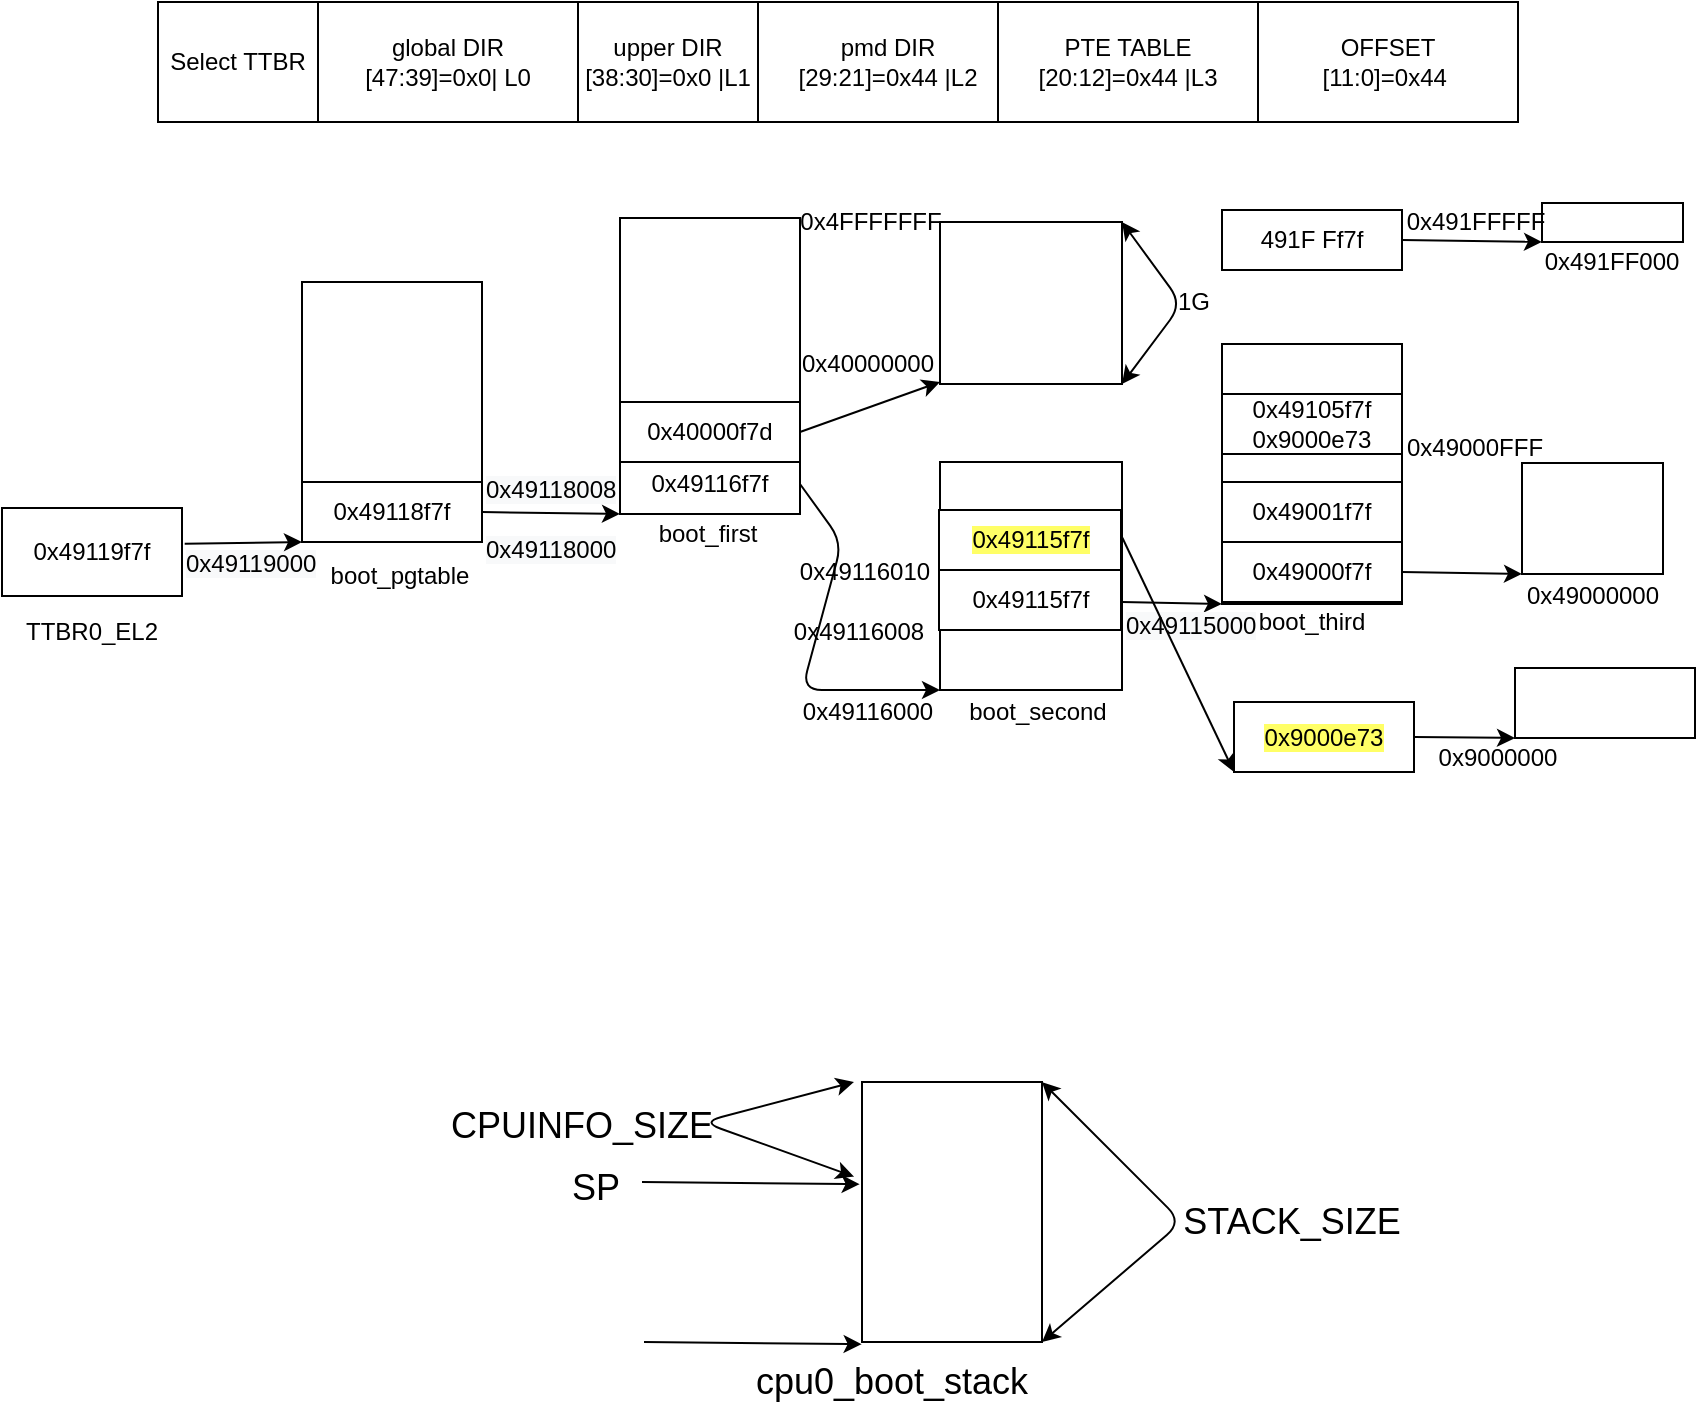 <mxfile version="13.6.2" type="device"><diagram id="jogjM0BblvqriFZ8YtVY" name="Page-1"><mxGraphModel dx="2310" dy="867" grid="1" gridSize="10" guides="1" tooltips="1" connect="1" arrows="1" fold="1" page="1" pageScale="1" pageWidth="827" pageHeight="1169" math="0" shadow="0"><root><mxCell id="0"/><mxCell id="1" parent="0"/><mxCell id="8LdxlUi28L0D28EUbNrq-1" value="" style="rounded=0;whiteSpace=wrap;html=1;" parent="1" vertex="1"><mxGeometry x="-272" y="250" width="540" height="60" as="geometry"/></mxCell><mxCell id="8LdxlUi28L0D28EUbNrq-3" value="" style="rounded=0;whiteSpace=wrap;html=1;" parent="1" vertex="1"><mxGeometry x="-51" y="358" width="90" height="130" as="geometry"/></mxCell><mxCell id="8LdxlUi28L0D28EUbNrq-10" value="global DIR&lt;br&gt;[47:39]=0x0| L0" style="rounded=0;whiteSpace=wrap;html=1;" parent="1" vertex="1"><mxGeometry x="-202" y="250" width="130" height="60" as="geometry"/></mxCell><mxCell id="8LdxlUi28L0D28EUbNrq-15" value="upper DIR&lt;br&gt;[38:30]=0x0 |L1" style="rounded=0;whiteSpace=wrap;html=1;" parent="1" vertex="1"><mxGeometry x="-72" y="250" width="90" height="60" as="geometry"/></mxCell><mxCell id="8LdxlUi28L0D28EUbNrq-17" value="Select TTBR" style="rounded=0;whiteSpace=wrap;html=1;" parent="1" vertex="1"><mxGeometry x="-282" y="250" width="80" height="60" as="geometry"/></mxCell><mxCell id="8LdxlUi28L0D28EUbNrq-31" value="pmd DIR&lt;br&gt;[29:21]=0x44 |L2" style="rounded=0;whiteSpace=wrap;html=1;" parent="1" vertex="1"><mxGeometry x="18" y="250" width="130" height="60" as="geometry"/></mxCell><mxCell id="8LdxlUi28L0D28EUbNrq-41" value="" style="rounded=0;whiteSpace=wrap;html=1;" parent="1" vertex="1"><mxGeometry x="109" y="360" width="91" height="81" as="geometry"/></mxCell><mxCell id="NkKJX1Fluzjaa6-fKmBA-1" value="PTE TABLE&lt;br&gt;[20:12]=0x44 |L3" style="rounded=0;whiteSpace=wrap;html=1;" parent="1" vertex="1"><mxGeometry x="138" y="250" width="130" height="60" as="geometry"/></mxCell><mxCell id="NkKJX1Fluzjaa6-fKmBA-2" value="OFFSET&lt;br&gt;[11:0]=0x44&amp;nbsp;" style="rounded=0;whiteSpace=wrap;html=1;" parent="1" vertex="1"><mxGeometry x="268" y="250" width="130" height="60" as="geometry"/></mxCell><mxCell id="NkKJX1Fluzjaa6-fKmBA-4" value="boot_first" style="text;html=1;strokeColor=none;fillColor=none;align=center;verticalAlign=middle;whiteSpace=wrap;rounded=0;" parent="1" vertex="1"><mxGeometry x="-42" y="496" width="70" height="40" as="geometry"/></mxCell><mxCell id="NkKJX1Fluzjaa6-fKmBA-5" value="0x49116f7f" style="rounded=0;whiteSpace=wrap;html=1;" parent="1" vertex="1"><mxGeometry x="-51" y="476" width="90" height="30" as="geometry"/></mxCell><mxCell id="NkKJX1Fluzjaa6-fKmBA-6" value="0x40000f7d" style="rounded=0;whiteSpace=wrap;html=1;" parent="1" vertex="1"><mxGeometry x="-51" y="450" width="90" height="30" as="geometry"/></mxCell><mxCell id="NkKJX1Fluzjaa6-fKmBA-7" value="" style="rounded=0;whiteSpace=wrap;html=1;" parent="1" vertex="1"><mxGeometry x="109" y="480" width="91" height="114" as="geometry"/></mxCell><mxCell id="NkKJX1Fluzjaa6-fKmBA-8" value="" style="endArrow=classic;html=1;exitX=1;exitY=0.5;exitDx=0;exitDy=0;" parent="1" source="NkKJX1Fluzjaa6-fKmBA-6" edge="1"><mxGeometry width="50" height="50" relative="1" as="geometry"><mxPoint x="59" y="490" as="sourcePoint"/><mxPoint x="109" y="440" as="targetPoint"/></mxGeometry></mxCell><mxCell id="NkKJX1Fluzjaa6-fKmBA-10" value="0x40000000" style="text;html=1;strokeColor=none;fillColor=none;align=center;verticalAlign=middle;whiteSpace=wrap;rounded=0;" parent="1" vertex="1"><mxGeometry x="53" y="421" width="40" height="20" as="geometry"/></mxCell><mxCell id="83GD4WhYyTiF6CR7tgWF-1" value="" style="rounded=0;whiteSpace=wrap;html=1;" parent="1" vertex="1"><mxGeometry x="-210" y="390" width="90" height="130" as="geometry"/></mxCell><mxCell id="83GD4WhYyTiF6CR7tgWF-4" style="edgeStyle=none;rounded=0;orthogonalLoop=1;jettySize=auto;html=1;exitX=1;exitY=0.5;exitDx=0;exitDy=0;entryX=0;entryY=1;entryDx=0;entryDy=0;" parent="1" source="83GD4WhYyTiF6CR7tgWF-2" target="NkKJX1Fluzjaa6-fKmBA-5" edge="1"><mxGeometry relative="1" as="geometry"/></mxCell><mxCell id="83GD4WhYyTiF6CR7tgWF-2" value="0x49118f7f" style="rounded=0;whiteSpace=wrap;html=1;" parent="1" vertex="1"><mxGeometry x="-210" y="490" width="90" height="30" as="geometry"/></mxCell><mxCell id="83GD4WhYyTiF6CR7tgWF-3" value="boot_pgtable" style="text;html=1;strokeColor=none;fillColor=none;align=center;verticalAlign=middle;whiteSpace=wrap;rounded=0;" parent="1" vertex="1"><mxGeometry x="-196" y="517" width="70" height="40" as="geometry"/></mxCell><mxCell id="83GD4WhYyTiF6CR7tgWF-5" value="&lt;span style=&quot;font-family: &amp;#34;helvetica&amp;#34;&quot;&gt;0x49119f7f&lt;/span&gt;" style="rounded=0;whiteSpace=wrap;html=1;" parent="1" vertex="1"><mxGeometry x="-360" y="503" width="90" height="44" as="geometry"/></mxCell><mxCell id="83GD4WhYyTiF6CR7tgWF-7" value="TTBR0_EL2" style="text;html=1;strokeColor=none;fillColor=none;align=center;verticalAlign=middle;whiteSpace=wrap;rounded=0;" parent="1" vertex="1"><mxGeometry x="-350" y="545" width="70" height="40" as="geometry"/></mxCell><mxCell id="83GD4WhYyTiF6CR7tgWF-8" value="&lt;span style=&quot;color: rgb(0 , 0 , 0) ; font-family: &amp;#34;helvetica&amp;#34; ; font-size: 12px ; font-style: normal ; font-weight: 400 ; letter-spacing: normal ; text-align: center ; text-indent: 0px ; text-transform: none ; word-spacing: 0px ; background-color: rgb(248 , 249 , 250) ; display: inline ; float: none&quot;&gt;0x49119000&lt;/span&gt;" style="text;whiteSpace=wrap;html=1;" parent="1" vertex="1"><mxGeometry x="-270" y="517" width="90" height="30" as="geometry"/></mxCell><mxCell id="83GD4WhYyTiF6CR7tgWF-9" value="" style="endArrow=classic;html=1;exitX=1.015;exitY=0.405;exitDx=0;exitDy=0;exitPerimeter=0;entryX=0;entryY=1;entryDx=0;entryDy=0;" parent="1" source="83GD4WhYyTiF6CR7tgWF-5" target="83GD4WhYyTiF6CR7tgWF-2" edge="1"><mxGeometry width="50" height="50" relative="1" as="geometry"><mxPoint x="-270" y="490" as="sourcePoint"/><mxPoint x="-220" y="440" as="targetPoint"/></mxGeometry></mxCell><mxCell id="83GD4WhYyTiF6CR7tgWF-11" value="&lt;span style=&quot;color: rgb(0 , 0 , 0) ; font-family: &amp;#34;helvetica&amp;#34; ; font-size: 12px ; font-style: normal ; font-weight: 400 ; letter-spacing: normal ; text-align: center ; text-indent: 0px ; text-transform: none ; word-spacing: 0px ; background-color: rgb(248 , 249 , 250) ; display: inline ; float: none&quot;&gt;0x49118000&lt;/span&gt;" style="text;whiteSpace=wrap;html=1;" parent="1" vertex="1"><mxGeometry x="-120" y="510" width="90" height="30" as="geometry"/></mxCell><mxCell id="83GD4WhYyTiF6CR7tgWF-12" value="boot_second" style="text;html=1;strokeColor=none;fillColor=none;align=center;verticalAlign=middle;whiteSpace=wrap;rounded=0;" parent="1" vertex="1"><mxGeometry x="120" y="585" width="76" height="40" as="geometry"/></mxCell><mxCell id="83GD4WhYyTiF6CR7tgWF-13" value="&lt;span style=&quot;color: rgb(0 , 0 , 0) ; font-family: &amp;#34;helvetica&amp;#34; ; font-size: 12px ; font-style: normal ; font-weight: 400 ; letter-spacing: normal ; text-align: center ; text-indent: 0px ; text-transform: none ; word-spacing: 0px ; background-color: rgb(248 , 249 , 250) ; display: inline ; float: none&quot;&gt;0x49118008&lt;/span&gt;" style="text;whiteSpace=wrap;html=1;" parent="1" vertex="1"><mxGeometry x="-120" y="480" width="90" height="30" as="geometry"/></mxCell><mxCell id="83GD4WhYyTiF6CR7tgWF-19" value="" style="rounded=0;whiteSpace=wrap;html=1;" parent="1" vertex="1"><mxGeometry x="250" y="421" width="90" height="130" as="geometry"/></mxCell><mxCell id="83GD4WhYyTiF6CR7tgWF-22" value="" style="rounded=0;whiteSpace=wrap;html=1;" parent="1" vertex="1"><mxGeometry x="109" y="564" width="91" height="30" as="geometry"/></mxCell><mxCell id="83GD4WhYyTiF6CR7tgWF-23" value="0x49115f7f" style="rounded=0;whiteSpace=wrap;html=1;" parent="1" vertex="1"><mxGeometry x="108.5" y="534" width="91" height="30" as="geometry"/></mxCell><mxCell id="83GD4WhYyTiF6CR7tgWF-24" value="0x49116008" style="text;html=1;strokeColor=none;fillColor=none;align=center;verticalAlign=middle;whiteSpace=wrap;rounded=0;" parent="1" vertex="1"><mxGeometry x="50" y="555" width="37" height="20" as="geometry"/></mxCell><mxCell id="83GD4WhYyTiF6CR7tgWF-6" value="0x49116000" style="text;html=1;strokeColor=none;fillColor=none;align=center;verticalAlign=middle;whiteSpace=wrap;rounded=0;" parent="1" vertex="1"><mxGeometry x="53" y="595" width="40" height="20" as="geometry"/></mxCell><mxCell id="83GD4WhYyTiF6CR7tgWF-25" value="" style="endArrow=classic;html=1;exitX=1;exitY=0.5;exitDx=0;exitDy=0;entryX=0;entryY=1;entryDx=0;entryDy=0;" parent="1" source="NkKJX1Fluzjaa6-fKmBA-5" target="83GD4WhYyTiF6CR7tgWF-22" edge="1"><mxGeometry width="50" height="50" relative="1" as="geometry"><mxPoint x="39" y="506" as="sourcePoint"/><mxPoint x="109" y="594.0" as="targetPoint"/><Array as="points"><mxPoint x="60" y="520"/><mxPoint x="40" y="594"/></Array></mxGeometry></mxCell><mxCell id="83GD4WhYyTiF6CR7tgWF-26" value="" style="endArrow=classic;html=1;entryX=0;entryY=1;entryDx=0;entryDy=0;" parent="1" target="83GD4WhYyTiF6CR7tgWF-19" edge="1"><mxGeometry width="50" height="50" relative="1" as="geometry"><mxPoint x="200" y="550" as="sourcePoint"/><mxPoint x="260" y="530" as="targetPoint"/></mxGeometry></mxCell><mxCell id="83GD4WhYyTiF6CR7tgWF-27" value="boot_third" style="text;html=1;strokeColor=none;fillColor=none;align=center;verticalAlign=middle;whiteSpace=wrap;rounded=0;" parent="1" vertex="1"><mxGeometry x="257" y="540" width="76" height="40" as="geometry"/></mxCell><mxCell id="83GD4WhYyTiF6CR7tgWF-28" value="&lt;span style=&quot;color: rgb(0 , 0 , 0) ; font-family: &amp;#34;helvetica&amp;#34; ; font-size: 12px ; font-style: normal ; font-weight: 400 ; letter-spacing: normal ; text-align: center ; text-indent: 0px ; text-transform: none ; word-spacing: 0px ; background-color: rgb(248 , 249 , 250) ; display: inline ; float: none&quot;&gt;0x49115000&lt;/span&gt;" style="text;whiteSpace=wrap;html=1;" parent="1" vertex="1"><mxGeometry x="200" y="548" width="80" height="30" as="geometry"/></mxCell><mxCell id="83GD4WhYyTiF6CR7tgWF-29" value="0x49000f7f" style="rounded=0;whiteSpace=wrap;html=1;" parent="1" vertex="1"><mxGeometry x="250" y="520" width="90" height="30" as="geometry"/></mxCell><mxCell id="83GD4WhYyTiF6CR7tgWF-30" value="0x49001f7f" style="rounded=0;whiteSpace=wrap;html=1;" parent="1" vertex="1"><mxGeometry x="250" y="490" width="90" height="30" as="geometry"/></mxCell><mxCell id="83GD4WhYyTiF6CR7tgWF-31" value="491F Ff7f" style="rounded=0;whiteSpace=wrap;html=1;" parent="1" vertex="1"><mxGeometry x="250" y="354" width="90" height="30" as="geometry"/></mxCell><mxCell id="83GD4WhYyTiF6CR7tgWF-32" value="&lt;font style=&quot;font-size: 12px&quot;&gt;0x4FFFFFFF&lt;/font&gt;" style="text;html=1;strokeColor=none;fillColor=none;align=center;verticalAlign=middle;whiteSpace=wrap;rounded=0;" parent="1" vertex="1"><mxGeometry x="10.5" y="350" width="127" height="20" as="geometry"/></mxCell><mxCell id="83GD4WhYyTiF6CR7tgWF-33" value="" style="rounded=0;whiteSpace=wrap;html=1;" parent="1" vertex="1"><mxGeometry x="400" y="480.5" width="70.5" height="55.5" as="geometry"/></mxCell><mxCell id="83GD4WhYyTiF6CR7tgWF-34" value="" style="rounded=0;whiteSpace=wrap;html=1;" parent="1" vertex="1"><mxGeometry x="410" y="350.5" width="70.5" height="19.5" as="geometry"/></mxCell><mxCell id="83GD4WhYyTiF6CR7tgWF-35" value="" style="endArrow=classic;html=1;exitX=1;exitY=0.5;exitDx=0;exitDy=0;entryX=0;entryY=1;entryDx=0;entryDy=0;" parent="1" source="83GD4WhYyTiF6CR7tgWF-31" target="83GD4WhYyTiF6CR7tgWF-34" edge="1"><mxGeometry width="50" height="50" relative="1" as="geometry"><mxPoint x="350" y="394" as="sourcePoint"/><mxPoint x="400" y="344" as="targetPoint"/></mxGeometry></mxCell><mxCell id="83GD4WhYyTiF6CR7tgWF-36" value="" style="endArrow=classic;html=1;exitX=1;exitY=0.5;exitDx=0;exitDy=0;entryX=0;entryY=1;entryDx=0;entryDy=0;" parent="1" source="83GD4WhYyTiF6CR7tgWF-29" target="83GD4WhYyTiF6CR7tgWF-33" edge="1"><mxGeometry width="50" height="50" relative="1" as="geometry"><mxPoint x="420" y="600" as="sourcePoint"/><mxPoint x="470" y="550" as="targetPoint"/></mxGeometry></mxCell><mxCell id="83GD4WhYyTiF6CR7tgWF-37" value="0x49000000" style="text;html=1;strokeColor=none;fillColor=none;align=center;verticalAlign=middle;whiteSpace=wrap;rounded=0;" parent="1" vertex="1"><mxGeometry x="402" y="537" width="67" height="20" as="geometry"/></mxCell><mxCell id="83GD4WhYyTiF6CR7tgWF-39" value="0x491FF000" style="text;html=1;strokeColor=none;fillColor=none;align=center;verticalAlign=middle;whiteSpace=wrap;rounded=0;" parent="1" vertex="1"><mxGeometry x="425.25" y="370" width="40" height="20" as="geometry"/></mxCell><mxCell id="83GD4WhYyTiF6CR7tgWF-40" value="" style="endArrow=classic;startArrow=classic;html=1;entryX=1;entryY=0;entryDx=0;entryDy=0;exitX=1;exitY=1;exitDx=0;exitDy=0;" parent="1" source="8LdxlUi28L0D28EUbNrq-41" target="8LdxlUi28L0D28EUbNrq-41" edge="1"><mxGeometry width="50" height="50" relative="1" as="geometry"><mxPoint x="220" y="440" as="sourcePoint"/><mxPoint x="270" y="370" as="targetPoint"/><Array as="points"><mxPoint x="230" y="401"/></Array></mxGeometry></mxCell><mxCell id="83GD4WhYyTiF6CR7tgWF-41" value="1G" style="text;html=1;strokeColor=none;fillColor=none;align=center;verticalAlign=middle;whiteSpace=wrap;rounded=0;" parent="1" vertex="1"><mxGeometry x="216" y="390" width="40" height="20" as="geometry"/></mxCell><mxCell id="83GD4WhYyTiF6CR7tgWF-45" value="0x491FFFFF" style="text;html=1;strokeColor=none;fillColor=none;align=center;verticalAlign=middle;whiteSpace=wrap;rounded=0;" parent="1" vertex="1"><mxGeometry x="356.5" y="350" width="40" height="20" as="geometry"/></mxCell><mxCell id="83GD4WhYyTiF6CR7tgWF-46" value="0x49000FFF" style="text;html=1;strokeColor=none;fillColor=none;align=center;verticalAlign=middle;whiteSpace=wrap;rounded=0;" parent="1" vertex="1"><mxGeometry x="343" y="463" width="67" height="20" as="geometry"/></mxCell><mxCell id="L8sarAjHqduFJPeCvCZh-2" value="0x49105f7f&lt;br&gt;0x9000e73" style="rounded=0;whiteSpace=wrap;html=1;" parent="1" vertex="1"><mxGeometry x="250" y="446" width="90" height="30" as="geometry"/></mxCell><mxCell id="L8sarAjHqduFJPeCvCZh-4" value="&lt;span style=&quot;background-color: rgb(255 , 255 , 102)&quot;&gt;0x49115f7f&lt;/span&gt;" style="rounded=0;whiteSpace=wrap;html=1;" parent="1" vertex="1"><mxGeometry x="108.5" y="504" width="91" height="30" as="geometry"/></mxCell><mxCell id="L8sarAjHqduFJPeCvCZh-5" value="&lt;span style=&quot;background-color: rgb(255 , 255 , 102)&quot;&gt;0x9000e73&lt;/span&gt;" style="rounded=0;whiteSpace=wrap;html=1;" parent="1" vertex="1"><mxGeometry x="256" y="600" width="90" height="35" as="geometry"/></mxCell><mxCell id="L8sarAjHqduFJPeCvCZh-6" value="0x49116010" style="text;html=1;strokeColor=none;fillColor=none;align=center;verticalAlign=middle;whiteSpace=wrap;rounded=0;" parent="1" vertex="1"><mxGeometry x="53" y="525" width="37" height="20" as="geometry"/></mxCell><mxCell id="L8sarAjHqduFJPeCvCZh-7" value="" style="endArrow=classic;html=1;exitX=1.002;exitY=0.332;exitDx=0;exitDy=0;exitPerimeter=0;entryX=0;entryY=1;entryDx=0;entryDy=0;" parent="1" source="NkKJX1Fluzjaa6-fKmBA-7" target="L8sarAjHqduFJPeCvCZh-5" edge="1"><mxGeometry width="50" height="50" relative="1" as="geometry"><mxPoint x="220" y="640" as="sourcePoint"/><mxPoint x="270" y="590" as="targetPoint"/></mxGeometry></mxCell><mxCell id="L8sarAjHqduFJPeCvCZh-8" value="" style="rounded=0;whiteSpace=wrap;html=1;" parent="1" vertex="1"><mxGeometry x="396.5" y="583" width="90" height="35" as="geometry"/></mxCell><mxCell id="L8sarAjHqduFJPeCvCZh-10" value="" style="endArrow=classic;html=1;exitX=1;exitY=0.5;exitDx=0;exitDy=0;entryX=0;entryY=1;entryDx=0;entryDy=0;" parent="1" source="L8sarAjHqduFJPeCvCZh-5" target="L8sarAjHqduFJPeCvCZh-8" edge="1"><mxGeometry width="50" height="50" relative="1" as="geometry"><mxPoint x="370" y="680" as="sourcePoint"/><mxPoint x="420" y="630" as="targetPoint"/></mxGeometry></mxCell><mxCell id="L8sarAjHqduFJPeCvCZh-11" value="0x9000000" style="text;html=1;strokeColor=none;fillColor=none;align=center;verticalAlign=middle;whiteSpace=wrap;rounded=0;" parent="1" vertex="1"><mxGeometry x="356.5" y="618" width="62" height="20" as="geometry"/></mxCell><mxCell id="nE8X3DIRy92sbrIOqWql-1" value="" style="rounded=0;whiteSpace=wrap;html=1;" vertex="1" parent="1"><mxGeometry x="70" y="790" width="90" height="130" as="geometry"/></mxCell><mxCell id="nE8X3DIRy92sbrIOqWql-2" value="" style="endArrow=classic;html=1;entryX=-0.013;entryY=0.393;entryDx=0;entryDy=0;entryPerimeter=0;" edge="1" parent="1" target="nE8X3DIRy92sbrIOqWql-1"><mxGeometry width="50" height="50" relative="1" as="geometry"><mxPoint x="-40" y="840" as="sourcePoint"/><mxPoint x="-60" y="860" as="targetPoint"/></mxGeometry></mxCell><mxCell id="nE8X3DIRy92sbrIOqWql-4" value="" style="endArrow=classic;html=1;entryX=-0.013;entryY=0.393;entryDx=0;entryDy=0;entryPerimeter=0;" edge="1" parent="1"><mxGeometry width="50" height="50" relative="1" as="geometry"><mxPoint x="-39" y="920" as="sourcePoint"/><mxPoint x="69.83" y="921.09" as="targetPoint"/></mxGeometry></mxCell><mxCell id="nE8X3DIRy92sbrIOqWql-5" value="&lt;font style=&quot;font-size: 18px&quot;&gt;cpu0_boot_stack&lt;/font&gt;" style="text;html=1;strokeColor=none;fillColor=none;align=center;verticalAlign=middle;whiteSpace=wrap;rounded=0;" vertex="1" parent="1"><mxGeometry x="50" y="930" width="70" height="20" as="geometry"/></mxCell><mxCell id="nE8X3DIRy92sbrIOqWql-6" value="" style="endArrow=classic;startArrow=classic;html=1;entryX=1;entryY=0;entryDx=0;entryDy=0;exitX=1;exitY=1;exitDx=0;exitDy=0;" edge="1" parent="1" source="nE8X3DIRy92sbrIOqWql-1" target="nE8X3DIRy92sbrIOqWql-1"><mxGeometry width="50" height="50" relative="1" as="geometry"><mxPoint x="210" y="890" as="sourcePoint"/><mxPoint x="260" y="840" as="targetPoint"/><Array as="points"><mxPoint x="230" y="860"/></Array></mxGeometry></mxCell><mxCell id="nE8X3DIRy92sbrIOqWql-9" value="&lt;span style=&quot;font-size: 18px&quot;&gt;STACK_SIZE&lt;/span&gt;" style="text;html=1;strokeColor=none;fillColor=none;align=center;verticalAlign=middle;whiteSpace=wrap;rounded=0;" vertex="1" parent="1"><mxGeometry x="250" y="850" width="70" height="20" as="geometry"/></mxCell><mxCell id="nE8X3DIRy92sbrIOqWql-11" value="" style="endArrow=classic;startArrow=classic;html=1;exitX=-0.044;exitY=0.364;exitDx=0;exitDy=0;exitPerimeter=0;" edge="1" parent="1" source="nE8X3DIRy92sbrIOqWql-1"><mxGeometry width="50" height="50" relative="1" as="geometry"><mxPoint x="-10" y="800" as="sourcePoint"/><mxPoint x="66" y="790" as="targetPoint"/><Array as="points"><mxPoint x="-10" y="810"/></Array></mxGeometry></mxCell><mxCell id="nE8X3DIRy92sbrIOqWql-12" value="&lt;span style=&quot;font-size: 18px&quot;&gt;CPUINFO_SIZE&lt;/span&gt;" style="text;html=1;strokeColor=none;fillColor=none;align=center;verticalAlign=middle;whiteSpace=wrap;rounded=0;" vertex="1" parent="1"><mxGeometry x="-105" y="802" width="70" height="20" as="geometry"/></mxCell><mxCell id="nE8X3DIRy92sbrIOqWql-13" value="&lt;font style=&quot;font-size: 18px&quot;&gt;SP&lt;/font&gt;" style="text;html=1;strokeColor=none;fillColor=none;align=center;verticalAlign=middle;whiteSpace=wrap;rounded=0;" vertex="1" parent="1"><mxGeometry x="-83" y="833" width="40" height="20" as="geometry"/></mxCell></root></mxGraphModel></diagram></mxfile>